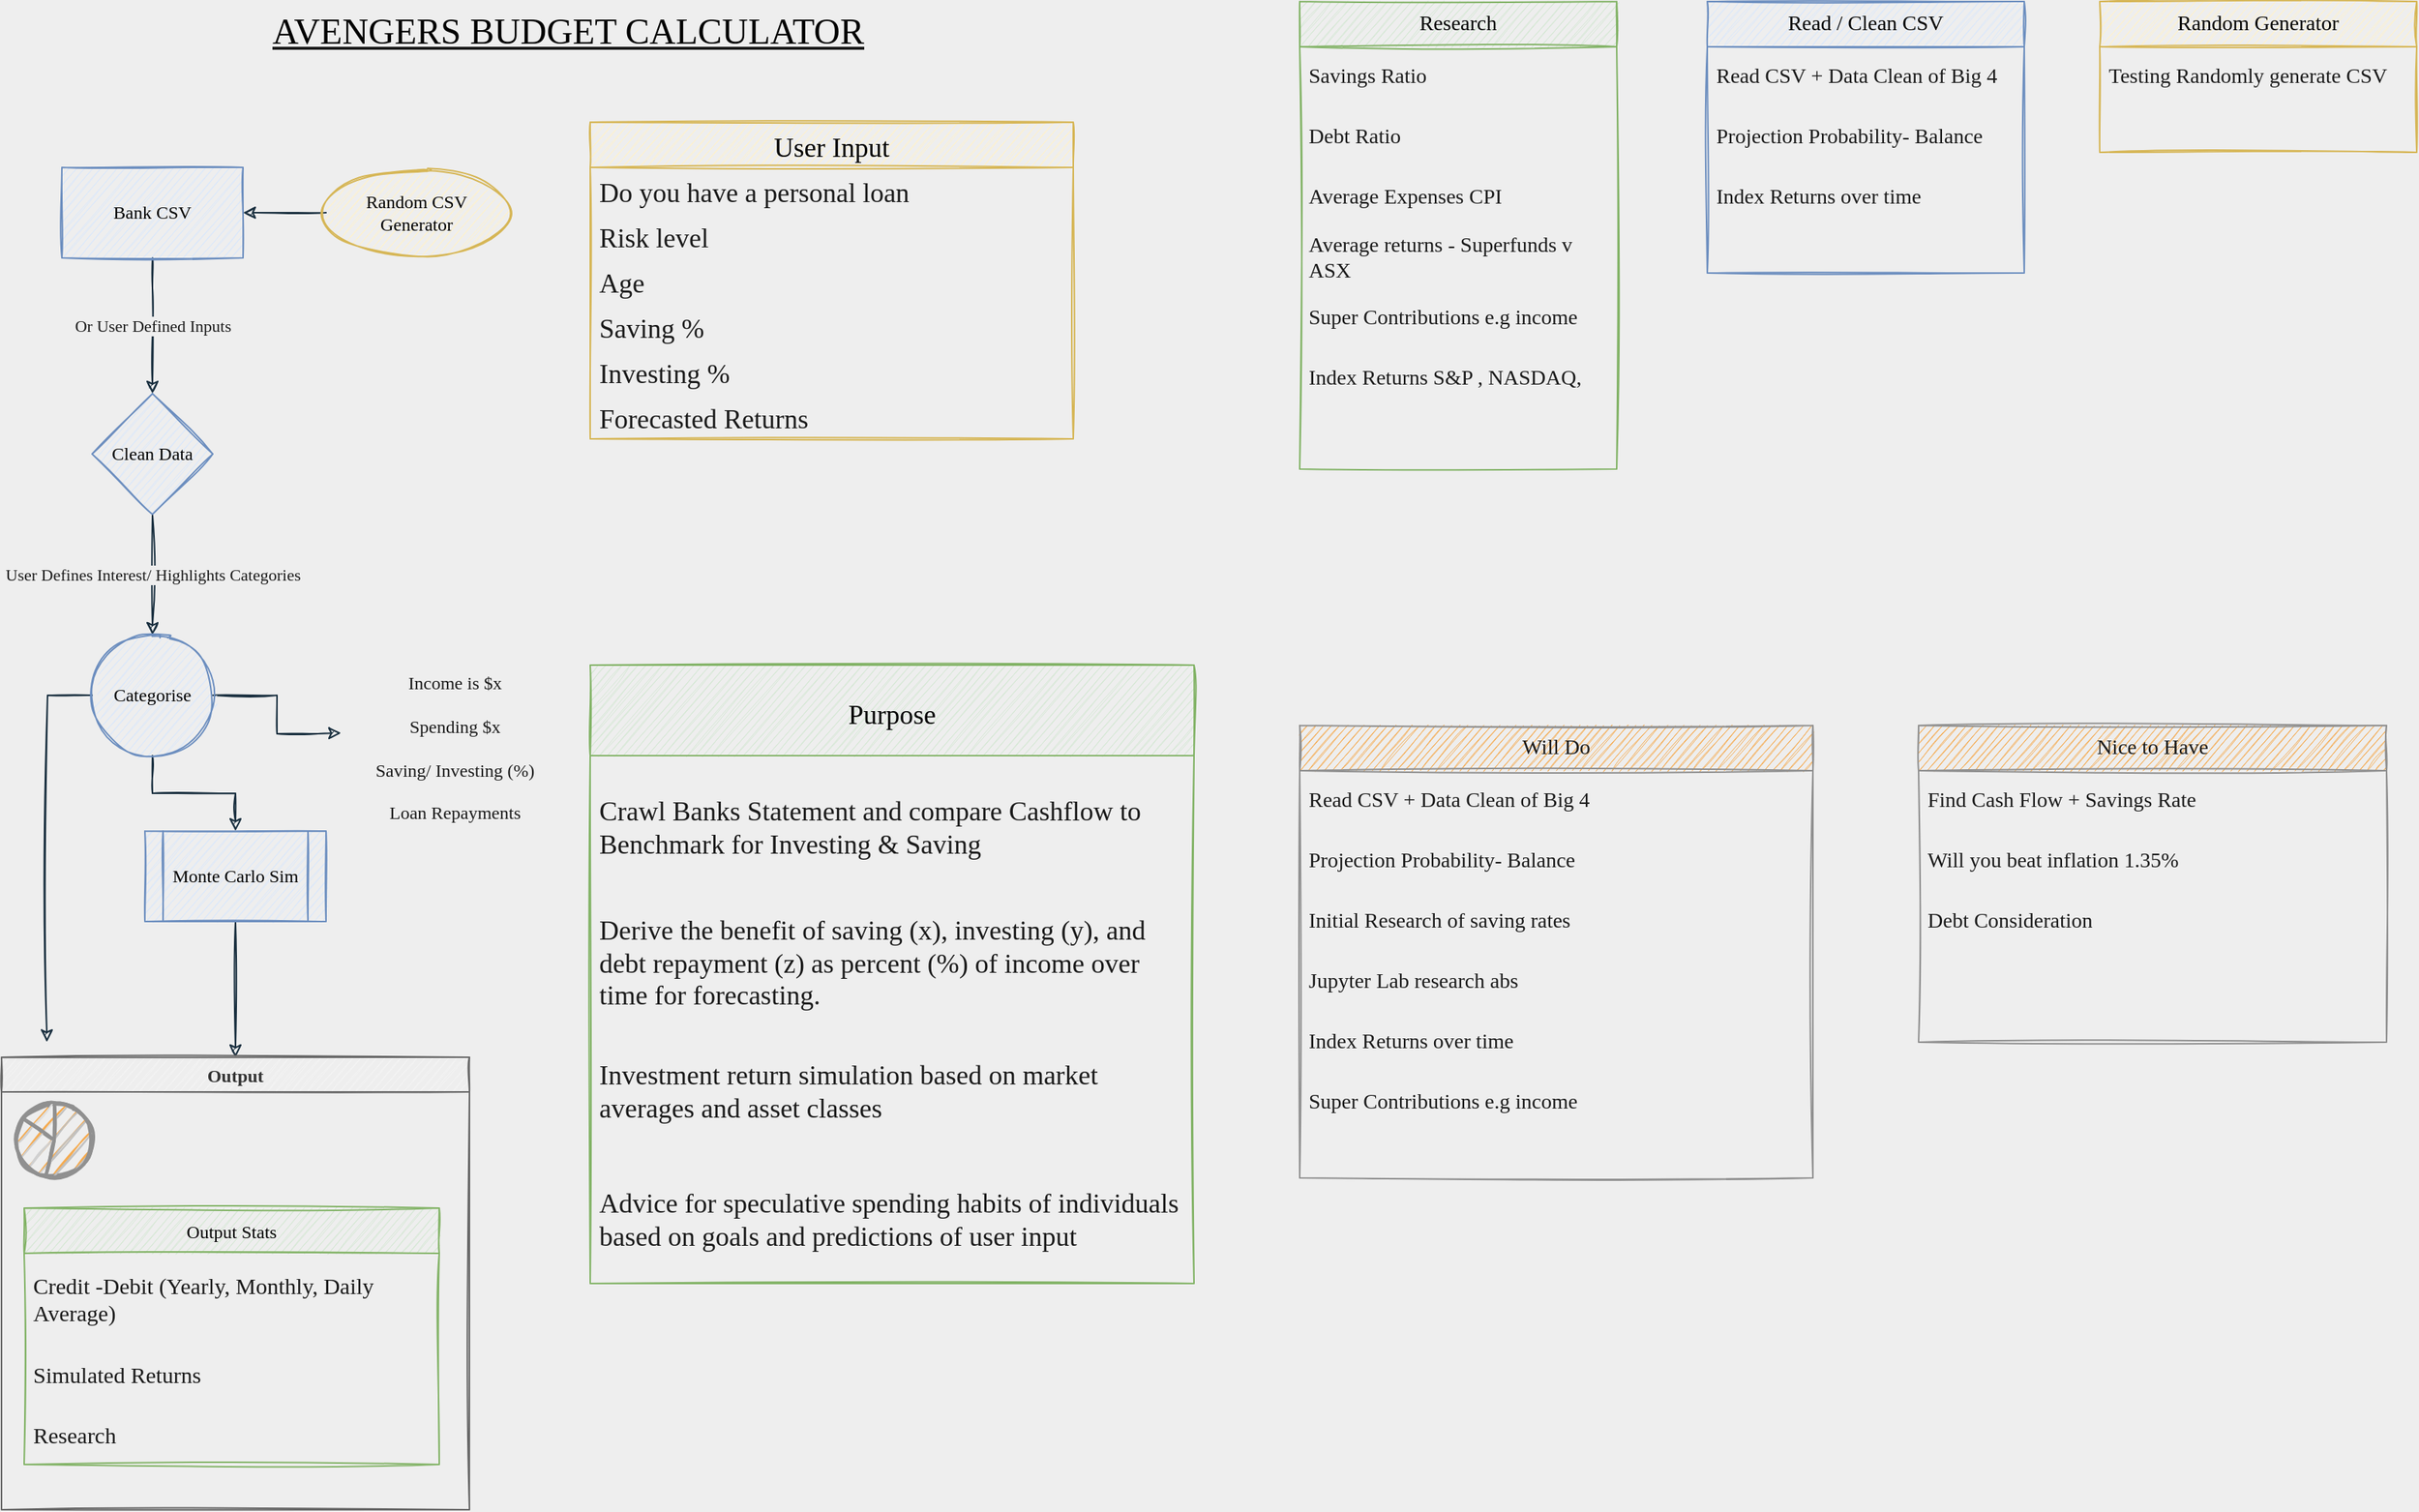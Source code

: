 <mxfile version="20.2.2" type="device"><diagram id="Wet3eArTHgoHT9oiHvvp" name="Page-1"><mxGraphModel dx="1422" dy="794" grid="1" gridSize="10" guides="1" tooltips="1" connect="1" arrows="1" fold="1" page="1" pageScale="1" pageWidth="850" pageHeight="1100" background="#EEEEEE" math="0" shadow="0"><root><mxCell id="0"/><mxCell id="1" parent="0"/><mxCell id="jEL5uD5viBJVlf_Czf7Q-4" value="Or User Defined Inputs" style="edgeStyle=orthogonalEdgeStyle;rounded=0;orthogonalLoop=1;jettySize=auto;html=1;fontFamily=Georgia;sketch=1;labelBackgroundColor=#EEEEEE;strokeColor=#182E3E;fontColor=#1A1A1A;" edge="1" parent="1" source="jEL5uD5viBJVlf_Czf7Q-2" target="jEL5uD5viBJVlf_Czf7Q-3"><mxGeometry relative="1" as="geometry"><Array as="points"><mxPoint x="150" y="230"/><mxPoint x="150" y="230"/></Array></mxGeometry></mxCell><mxCell id="jEL5uD5viBJVlf_Czf7Q-2" value="Bank CSV" style="rounded=0;whiteSpace=wrap;html=1;fontFamily=Georgia;sketch=1;fillColor=#dae8fc;strokeColor=#6c8ebf;" vertex="1" parent="1"><mxGeometry x="90" y="150" width="120" height="60" as="geometry"/></mxCell><mxCell id="jEL5uD5viBJVlf_Czf7Q-15" value="User Defines Interest/ Highlights Categories" style="edgeStyle=orthogonalEdgeStyle;rounded=0;orthogonalLoop=1;jettySize=auto;html=1;fontFamily=Georgia;sketch=1;labelBackgroundColor=#EEEEEE;strokeColor=#182E3E;fontColor=#1A1A1A;" edge="1" parent="1" source="jEL5uD5viBJVlf_Czf7Q-3" target="jEL5uD5viBJVlf_Czf7Q-10"><mxGeometry relative="1" as="geometry"/></mxCell><mxCell id="jEL5uD5viBJVlf_Czf7Q-3" value="Clean Data" style="rhombus;whiteSpace=wrap;html=1;fontFamily=Georgia;rounded=0;sketch=1;fillColor=#dae8fc;strokeColor=#6c8ebf;" vertex="1" parent="1"><mxGeometry x="110" y="300" width="80" height="80" as="geometry"/></mxCell><mxCell id="jEL5uD5viBJVlf_Czf7Q-5" value="Purpose" style="swimlane;fontStyle=0;childLayout=stackLayout;horizontal=1;startSize=60;horizontalStack=0;resizeParent=1;resizeParentMax=0;resizeLast=0;collapsible=1;marginBottom=0;fontFamily=Georgia;whiteSpace=wrap;spacingTop=5;fontSize=18;rounded=0;sketch=1;fillColor=#d5e8d4;strokeColor=#82b366;" vertex="1" parent="1"><mxGeometry x="440" y="480" width="400" height="410" as="geometry"/></mxCell><mxCell id="jEL5uD5viBJVlf_Czf7Q-147" value="Crawl Banks Statement and compare Cashflow to Benchmark for Investing &amp; Saving" style="text;strokeColor=none;fillColor=none;align=left;verticalAlign=middle;spacingLeft=4;spacingRight=4;overflow=hidden;points=[[0,0.5],[1,0.5]];portConstraint=eastwest;rotatable=0;fontFamily=Georgia;whiteSpace=wrap;spacingTop=5;fontSize=18;rounded=0;sketch=1;fontColor=#1A1A1A;" vertex="1" parent="jEL5uD5viBJVlf_Czf7Q-5"><mxGeometry y="60" width="400" height="90" as="geometry"/></mxCell><mxCell id="jEL5uD5viBJVlf_Czf7Q-148" value="Derive the benefit of saving (x), investing (y), and debt repayment (z) as percent (%) of income over time for forecasting." style="text;strokeColor=none;fillColor=none;align=left;verticalAlign=middle;spacingLeft=4;spacingRight=4;overflow=hidden;points=[[0,0.5],[1,0.5]];portConstraint=eastwest;rotatable=0;fontFamily=Georgia;whiteSpace=wrap;spacingTop=5;fontSize=18;rounded=0;sketch=1;fontColor=#1A1A1A;" vertex="1" parent="jEL5uD5viBJVlf_Czf7Q-5"><mxGeometry y="150" width="400" height="90" as="geometry"/></mxCell><mxCell id="jEL5uD5viBJVlf_Czf7Q-7" value="Investment return simulation based on market averages and asset classes" style="text;strokeColor=none;fillColor=none;align=left;verticalAlign=middle;spacingLeft=4;spacingRight=4;overflow=hidden;points=[[0,0.5],[1,0.5]];portConstraint=eastwest;rotatable=0;fontFamily=Georgia;whiteSpace=wrap;spacingTop=5;fontSize=18;rounded=0;sketch=1;fontColor=#1A1A1A;" vertex="1" parent="jEL5uD5viBJVlf_Czf7Q-5"><mxGeometry y="240" width="400" height="80" as="geometry"/></mxCell><mxCell id="jEL5uD5viBJVlf_Czf7Q-142" value="Advice for speculative spending habits of individuals based on goals and predictions of user input" style="text;strokeColor=none;fillColor=none;align=left;verticalAlign=middle;spacingLeft=4;spacingRight=4;overflow=hidden;points=[[0,0.5],[1,0.5]];portConstraint=eastwest;rotatable=0;fontFamily=Georgia;whiteSpace=wrap;spacingTop=5;fontSize=18;rounded=0;sketch=1;fontColor=#1A1A1A;" vertex="1" parent="jEL5uD5viBJVlf_Czf7Q-5"><mxGeometry y="320" width="400" height="90" as="geometry"/></mxCell><mxCell id="jEL5uD5viBJVlf_Czf7Q-66" style="edgeStyle=orthogonalEdgeStyle;rounded=0;orthogonalLoop=1;jettySize=auto;html=1;fontFamily=Georgia;sketch=1;labelBackgroundColor=#EEEEEE;strokeColor=#182E3E;fontColor=#1A1A1A;" edge="1" parent="1" source="jEL5uD5viBJVlf_Czf7Q-9" target="jEL5uD5viBJVlf_Czf7Q-54"><mxGeometry relative="1" as="geometry"/></mxCell><mxCell id="jEL5uD5viBJVlf_Czf7Q-9" value="Monte Carlo Sim" style="shape=process;whiteSpace=wrap;html=1;backgroundOutline=1;fontFamily=Georgia;rounded=0;sketch=1;fillColor=#dae8fc;strokeColor=#6c8ebf;" vertex="1" parent="1"><mxGeometry x="145" y="590" width="120" height="60" as="geometry"/></mxCell><mxCell id="jEL5uD5viBJVlf_Czf7Q-53" value="" style="edgeStyle=orthogonalEdgeStyle;rounded=0;orthogonalLoop=1;jettySize=auto;html=1;fontFamily=Georgia;sketch=1;labelBackgroundColor=#EEEEEE;strokeColor=#182E3E;fontColor=#1A1A1A;" edge="1" parent="1" source="jEL5uD5viBJVlf_Czf7Q-10" target="jEL5uD5viBJVlf_Czf7Q-9"><mxGeometry relative="1" as="geometry"/></mxCell><mxCell id="jEL5uD5viBJVlf_Czf7Q-136" value="" style="edgeStyle=orthogonalEdgeStyle;rounded=0;orthogonalLoop=1;jettySize=auto;html=1;fontFamily=Georgia;fontColor=#1A1A1A;sketch=1;labelBackgroundColor=#EEEEEE;strokeColor=#182E3E;" edge="1" parent="1" source="jEL5uD5viBJVlf_Czf7Q-10"><mxGeometry relative="1" as="geometry"><mxPoint x="275" y="525" as="targetPoint"/></mxGeometry></mxCell><mxCell id="jEL5uD5viBJVlf_Czf7Q-137" style="edgeStyle=orthogonalEdgeStyle;rounded=0;orthogonalLoop=1;jettySize=auto;html=1;fontFamily=Georgia;fontColor=#1A1A1A;sketch=1;labelBackgroundColor=#EEEEEE;strokeColor=#182E3E;" edge="1" parent="1" source="jEL5uD5viBJVlf_Czf7Q-10"><mxGeometry relative="1" as="geometry"><mxPoint x="80" y="730" as="targetPoint"/></mxGeometry></mxCell><mxCell id="jEL5uD5viBJVlf_Czf7Q-10" value="Categorise" style="ellipse;whiteSpace=wrap;html=1;aspect=fixed;fontFamily=Georgia;rounded=0;sketch=1;fillColor=#dae8fc;strokeColor=#6c8ebf;" vertex="1" parent="1"><mxGeometry x="110" y="460" width="80" height="80" as="geometry"/></mxCell><mxCell id="jEL5uD5viBJVlf_Czf7Q-43" value="User Input" style="swimlane;fontStyle=0;childLayout=stackLayout;horizontal=1;startSize=30;horizontalStack=0;resizeParent=1;resizeParentMax=0;resizeLast=0;collapsible=1;marginBottom=0;fontFamily=Georgia;fontSize=18;rounded=0;sketch=1;fillColor=#fff2cc;strokeColor=#d6b656;" vertex="1" parent="1"><mxGeometry x="440" y="120" width="320" height="210" as="geometry"/></mxCell><mxCell id="jEL5uD5viBJVlf_Czf7Q-45" value="Do you have a personal loan" style="text;strokeColor=none;fillColor=none;align=left;verticalAlign=middle;spacingLeft=4;spacingRight=4;overflow=hidden;points=[[0,0.5],[1,0.5]];portConstraint=eastwest;rotatable=0;fontFamily=Georgia;fontSize=18;rounded=0;sketch=1;fontColor=#1A1A1A;" vertex="1" parent="jEL5uD5viBJVlf_Czf7Q-43"><mxGeometry y="30" width="320" height="30" as="geometry"/></mxCell><mxCell id="jEL5uD5viBJVlf_Czf7Q-46" value="Risk level" style="text;strokeColor=none;fillColor=none;align=left;verticalAlign=middle;spacingLeft=4;spacingRight=4;overflow=hidden;points=[[0,0.5],[1,0.5]];portConstraint=eastwest;rotatable=0;fontFamily=Georgia;fontSize=18;rounded=0;sketch=1;fontColor=#1A1A1A;" vertex="1" parent="jEL5uD5viBJVlf_Czf7Q-43"><mxGeometry y="60" width="320" height="30" as="geometry"/></mxCell><mxCell id="jEL5uD5viBJVlf_Czf7Q-65" value="Age" style="text;strokeColor=none;fillColor=none;align=left;verticalAlign=middle;spacingLeft=4;spacingRight=4;overflow=hidden;points=[[0,0.5],[1,0.5]];portConstraint=eastwest;rotatable=0;fontFamily=Georgia;fontSize=18;rounded=0;sketch=1;fontColor=#1A1A1A;" vertex="1" parent="jEL5uD5viBJVlf_Czf7Q-43"><mxGeometry y="90" width="320" height="30" as="geometry"/></mxCell><mxCell id="jEL5uD5viBJVlf_Czf7Q-140" value="Saving %" style="text;strokeColor=none;fillColor=none;align=left;verticalAlign=middle;spacingLeft=4;spacingRight=4;overflow=hidden;points=[[0,0.5],[1,0.5]];portConstraint=eastwest;rotatable=0;fontFamily=Georgia;fontSize=18;rounded=0;sketch=1;fontColor=#1A1A1A;" vertex="1" parent="jEL5uD5viBJVlf_Czf7Q-43"><mxGeometry y="120" width="320" height="30" as="geometry"/></mxCell><mxCell id="jEL5uD5viBJVlf_Czf7Q-139" value="Investing %" style="text;strokeColor=none;fillColor=none;align=left;verticalAlign=middle;spacingLeft=4;spacingRight=4;overflow=hidden;points=[[0,0.5],[1,0.5]];portConstraint=eastwest;rotatable=0;fontFamily=Georgia;fontSize=18;rounded=0;sketch=1;fontColor=#1A1A1A;" vertex="1" parent="jEL5uD5viBJVlf_Czf7Q-43"><mxGeometry y="150" width="320" height="30" as="geometry"/></mxCell><mxCell id="jEL5uD5viBJVlf_Czf7Q-141" value="Forecasted Returns" style="text;strokeColor=none;fillColor=none;align=left;verticalAlign=middle;spacingLeft=4;spacingRight=4;overflow=hidden;points=[[0,0.5],[1,0.5]];portConstraint=eastwest;rotatable=0;fontFamily=Georgia;fontSize=18;rounded=0;sketch=1;fontColor=#1A1A1A;" vertex="1" parent="jEL5uD5viBJVlf_Czf7Q-43"><mxGeometry y="180" width="320" height="30" as="geometry"/></mxCell><mxCell id="jEL5uD5viBJVlf_Czf7Q-54" value="Output" style="swimlane;startSize=23;fontFamily=Georgia;rounded=0;sketch=1;fillColor=#f5f5f5;fontColor=#333333;strokeColor=#666666;" vertex="1" parent="1"><mxGeometry x="50" y="740" width="310" height="300" as="geometry"><mxRectangle x="50" y="620" width="140" height="30" as="alternateBounds"/></mxGeometry></mxCell><mxCell id="jEL5uD5viBJVlf_Czf7Q-52" value="" style="verticalLabelPosition=bottom;shadow=0;dashed=0;align=center;html=1;verticalAlign=top;strokeWidth=1;shape=mxgraph.mockup.graphics.pieChart;strokeColor=#909090;parts=10,20,35;partColors=#e0e0e0,#d0d0d0,#c0c0c0,#b0b0b0,#a0a0a0;strokeWidth=2;fontFamily=Georgia;rounded=0;sketch=1;fillColor=#F5AB50;fontColor=#1A1A1A;" vertex="1" parent="jEL5uD5viBJVlf_Czf7Q-54"><mxGeometry x="10" y="30" width="50" height="50" as="geometry"/></mxCell><mxCell id="jEL5uD5viBJVlf_Czf7Q-67" value="Output Stats" style="swimlane;fontStyle=0;childLayout=stackLayout;horizontal=1;startSize=30;horizontalStack=0;resizeParent=1;resizeParentMax=0;resizeLast=0;collapsible=1;marginBottom=0;fontFamily=Georgia;rounded=0;sketch=1;fillColor=#d5e8d4;strokeColor=#82b366;" vertex="1" parent="jEL5uD5viBJVlf_Czf7Q-54"><mxGeometry x="15" y="100" width="275" height="170" as="geometry"/></mxCell><mxCell id="jEL5uD5viBJVlf_Czf7Q-68" value="Credit -Debit (Yearly, Monthly, Daily Average)" style="text;strokeColor=none;fillColor=none;align=left;verticalAlign=middle;spacingLeft=4;spacingRight=4;overflow=hidden;points=[[0,0.5],[1,0.5]];portConstraint=eastwest;rotatable=0;fontFamily=Georgia;rounded=0;sketch=1;fontColor=#1A1A1A;fontSize=15;whiteSpace=wrap;" vertex="1" parent="jEL5uD5viBJVlf_Czf7Q-67"><mxGeometry y="30" width="275" height="60" as="geometry"/></mxCell><mxCell id="jEL5uD5viBJVlf_Czf7Q-69" value="Simulated Returns" style="text;strokeColor=none;fillColor=none;align=left;verticalAlign=middle;spacingLeft=4;spacingRight=4;overflow=hidden;points=[[0,0.5],[1,0.5]];portConstraint=eastwest;rotatable=0;fontFamily=Georgia;rounded=0;sketch=1;fontColor=#1A1A1A;fontSize=15;whiteSpace=wrap;" vertex="1" parent="jEL5uD5viBJVlf_Czf7Q-67"><mxGeometry y="90" width="275" height="40" as="geometry"/></mxCell><mxCell id="jEL5uD5viBJVlf_Czf7Q-70" value="Research" style="text;strokeColor=none;fillColor=none;align=left;verticalAlign=middle;spacingLeft=4;spacingRight=4;overflow=hidden;points=[[0,0.5],[1,0.5]];portConstraint=eastwest;rotatable=0;fontFamily=Georgia;rounded=0;sketch=1;fontColor=#1A1A1A;fontSize=15;whiteSpace=wrap;" vertex="1" parent="jEL5uD5viBJVlf_Czf7Q-67"><mxGeometry y="130" width="275" height="40" as="geometry"/></mxCell><mxCell id="jEL5uD5viBJVlf_Czf7Q-82" value="Will Do" style="swimlane;fontStyle=0;childLayout=stackLayout;horizontal=1;startSize=30;horizontalStack=0;resizeParent=1;resizeParentMax=0;resizeLast=0;collapsible=1;marginBottom=0;fontFamily=Georgia;rounded=0;sketch=1;fillColor=#F5AB50;strokeColor=#909090;fontColor=#1A1A1A;fontSize=14;whiteSpace=wrap;" vertex="1" parent="1"><mxGeometry x="910" y="520" width="340" height="300" as="geometry"/></mxCell><mxCell id="jEL5uD5viBJVlf_Czf7Q-83" value="Read CSV + Data Clean of Big 4" style="text;strokeColor=none;fillColor=none;align=left;verticalAlign=middle;spacingLeft=4;spacingRight=4;overflow=hidden;points=[[0,0.5],[1,0.5]];portConstraint=eastwest;rotatable=0;fontFamily=Georgia;rounded=0;sketch=1;fontColor=#1A1A1A;fontSize=14;whiteSpace=wrap;" vertex="1" parent="jEL5uD5viBJVlf_Czf7Q-82"><mxGeometry y="30" width="340" height="40" as="geometry"/></mxCell><mxCell id="jEL5uD5viBJVlf_Czf7Q-85" value="Projection Probability- Balance" style="text;strokeColor=none;fillColor=none;align=left;verticalAlign=middle;spacingLeft=4;spacingRight=4;overflow=hidden;points=[[0,0.5],[1,0.5]];portConstraint=eastwest;rotatable=0;fontFamily=Georgia;rounded=0;sketch=1;fontColor=#1A1A1A;fontSize=14;whiteSpace=wrap;" vertex="1" parent="jEL5uD5viBJVlf_Czf7Q-82"><mxGeometry y="70" width="340" height="40" as="geometry"/></mxCell><mxCell id="jEL5uD5viBJVlf_Czf7Q-87" value="Initial Research of saving rates" style="text;strokeColor=none;fillColor=none;align=left;verticalAlign=middle;spacingLeft=4;spacingRight=4;overflow=hidden;points=[[0,0.5],[1,0.5]];portConstraint=eastwest;rotatable=0;fontFamily=Georgia;rounded=0;sketch=1;fontColor=#1A1A1A;fontSize=14;whiteSpace=wrap;" vertex="1" parent="jEL5uD5viBJVlf_Czf7Q-82"><mxGeometry y="110" width="340" height="40" as="geometry"/></mxCell><mxCell id="jEL5uD5viBJVlf_Czf7Q-89" value="Jupyter Lab research abs" style="text;strokeColor=none;fillColor=none;align=left;verticalAlign=middle;spacingLeft=4;spacingRight=4;overflow=hidden;points=[[0,0.5],[1,0.5]];portConstraint=eastwest;rotatable=0;fontFamily=Georgia;rounded=0;sketch=1;fontColor=#1A1A1A;fontSize=14;whiteSpace=wrap;" vertex="1" parent="jEL5uD5viBJVlf_Czf7Q-82"><mxGeometry y="150" width="340" height="40" as="geometry"/></mxCell><mxCell id="jEL5uD5viBJVlf_Czf7Q-90" value="Index Returns over time" style="text;strokeColor=none;fillColor=none;align=left;verticalAlign=middle;spacingLeft=4;spacingRight=4;overflow=hidden;points=[[0,0.5],[1,0.5]];portConstraint=eastwest;rotatable=0;fontFamily=Georgia;rounded=0;sketch=1;fontColor=#1A1A1A;fontSize=14;whiteSpace=wrap;" vertex="1" parent="jEL5uD5viBJVlf_Czf7Q-82"><mxGeometry y="190" width="340" height="40" as="geometry"/></mxCell><mxCell id="jEL5uD5viBJVlf_Czf7Q-92" value="Super Contributions e.g income " style="text;strokeColor=none;fillColor=none;align=left;verticalAlign=middle;spacingLeft=4;spacingRight=4;overflow=hidden;points=[[0,0.5],[1,0.5]];portConstraint=eastwest;rotatable=0;fontFamily=Georgia;rounded=0;sketch=1;fontColor=#1A1A1A;fontSize=14;whiteSpace=wrap;" vertex="1" parent="jEL5uD5viBJVlf_Czf7Q-82"><mxGeometry y="230" width="340" height="40" as="geometry"/></mxCell><mxCell id="jEL5uD5viBJVlf_Czf7Q-93" style="text;strokeColor=none;fillColor=none;align=left;verticalAlign=middle;spacingLeft=4;spacingRight=4;overflow=hidden;points=[[0,0.5],[1,0.5]];portConstraint=eastwest;rotatable=0;fontFamily=Georgia;rounded=0;sketch=1;fontColor=#1A1A1A;fontSize=14;whiteSpace=wrap;" vertex="1" parent="jEL5uD5viBJVlf_Czf7Q-82"><mxGeometry y="270" width="340" height="30" as="geometry"/></mxCell><mxCell id="jEL5uD5viBJVlf_Czf7Q-94" value="Nice to Have" style="swimlane;fontStyle=0;childLayout=stackLayout;horizontal=1;startSize=30;horizontalStack=0;resizeParent=1;resizeParentMax=0;resizeLast=0;collapsible=1;marginBottom=0;fontFamily=Georgia;rounded=0;sketch=1;fillColor=#F5AB50;strokeColor=#909090;fontColor=#1A1A1A;fontSize=14;whiteSpace=wrap;" vertex="1" parent="1"><mxGeometry x="1320" y="520" width="310" height="210" as="geometry"/></mxCell><mxCell id="jEL5uD5viBJVlf_Czf7Q-96" value="Find Cash Flow + Savings Rate " style="text;strokeColor=none;fillColor=none;align=left;verticalAlign=middle;spacingLeft=4;spacingRight=4;overflow=hidden;points=[[0,0.5],[1,0.5]];portConstraint=eastwest;rotatable=0;fontFamily=Georgia;rounded=0;sketch=1;fontColor=#1A1A1A;fontSize=14;whiteSpace=wrap;" vertex="1" parent="jEL5uD5viBJVlf_Czf7Q-94"><mxGeometry y="30" width="310" height="40" as="geometry"/></mxCell><mxCell id="jEL5uD5viBJVlf_Czf7Q-98" value="Will you beat inflation 1.35%" style="text;strokeColor=none;fillColor=none;align=left;verticalAlign=middle;spacingLeft=4;spacingRight=4;overflow=hidden;points=[[0,0.5],[1,0.5]];portConstraint=eastwest;rotatable=0;fontFamily=Georgia;rounded=0;sketch=1;fontColor=#1A1A1A;fontSize=14;whiteSpace=wrap;" vertex="1" parent="jEL5uD5viBJVlf_Czf7Q-94"><mxGeometry y="70" width="310" height="40" as="geometry"/></mxCell><mxCell id="jEL5uD5viBJVlf_Czf7Q-100" value="Debt Consideration" style="text;strokeColor=none;fillColor=none;align=left;verticalAlign=middle;spacingLeft=4;spacingRight=4;overflow=hidden;points=[[0,0.5],[1,0.5]];portConstraint=eastwest;rotatable=0;fontFamily=Georgia;rounded=0;sketch=1;fontColor=#1A1A1A;fontSize=14;whiteSpace=wrap;" vertex="1" parent="jEL5uD5viBJVlf_Czf7Q-94"><mxGeometry y="110" width="310" height="40" as="geometry"/></mxCell><mxCell id="jEL5uD5viBJVlf_Czf7Q-102" style="text;strokeColor=none;fillColor=none;align=left;verticalAlign=middle;spacingLeft=4;spacingRight=4;overflow=hidden;points=[[0,0.5],[1,0.5]];portConstraint=eastwest;rotatable=0;fontFamily=Georgia;rounded=0;sketch=1;fontColor=#1A1A1A;fontSize=14;whiteSpace=wrap;" vertex="1" parent="jEL5uD5viBJVlf_Czf7Q-94"><mxGeometry y="150" width="310" height="30" as="geometry"/></mxCell><mxCell id="jEL5uD5viBJVlf_Czf7Q-103" style="text;strokeColor=none;fillColor=none;align=left;verticalAlign=middle;spacingLeft=4;spacingRight=4;overflow=hidden;points=[[0,0.5],[1,0.5]];portConstraint=eastwest;rotatable=0;fontFamily=Georgia;rounded=0;sketch=1;fontColor=#1A1A1A;fontSize=14;whiteSpace=wrap;" vertex="1" parent="jEL5uD5viBJVlf_Czf7Q-94"><mxGeometry y="180" width="310" height="30" as="geometry"/></mxCell><mxCell id="jEL5uD5viBJVlf_Czf7Q-106" value="Income is $x&lt;br&gt;&lt;br&gt;Spending $x&lt;br&gt;&lt;br&gt;Saving/ Investing (%)&lt;br&gt;&lt;br&gt;Loan Repayments" style="text;html=1;align=center;verticalAlign=middle;resizable=0;points=[];autosize=1;strokeColor=none;fillColor=none;fontFamily=Georgia;rounded=0;sketch=1;fontColor=#1A1A1A;" vertex="1" parent="1"><mxGeometry x="280" y="480" width="140" height="110" as="geometry"/></mxCell><mxCell id="jEL5uD5viBJVlf_Czf7Q-107" value="Research" style="swimlane;fontStyle=0;childLayout=stackLayout;horizontal=1;startSize=30;horizontalStack=0;resizeParent=1;resizeParentMax=0;resizeLast=0;collapsible=1;marginBottom=0;fontFamily=Georgia;rounded=0;sketch=1;fillColor=#d5e8d4;strokeColor=#82b366;fontSize=14;whiteSpace=wrap;" vertex="1" parent="1"><mxGeometry x="910" y="40" width="210" height="310" as="geometry"/></mxCell><mxCell id="jEL5uD5viBJVlf_Czf7Q-111" value="Savings Ratio" style="text;strokeColor=none;fillColor=none;align=left;verticalAlign=middle;spacingLeft=4;spacingRight=4;overflow=hidden;points=[[0,0.5],[1,0.5]];portConstraint=eastwest;rotatable=0;fontColor=#1A1A1A;labelBackgroundColor=#EEEEEE;fontFamily=Georgia;rounded=0;sketch=1;fontSize=14;whiteSpace=wrap;" vertex="1" parent="jEL5uD5viBJVlf_Czf7Q-107"><mxGeometry y="30" width="210" height="40" as="geometry"/></mxCell><mxCell id="jEL5uD5viBJVlf_Czf7Q-116" value="Debt Ratio" style="text;strokeColor=none;fillColor=none;align=left;verticalAlign=middle;spacingLeft=4;spacingRight=4;overflow=hidden;points=[[0,0.5],[1,0.5]];portConstraint=eastwest;rotatable=0;fontColor=#1A1A1A;labelBackgroundColor=#EEEEEE;fontFamily=Georgia;rounded=0;sketch=1;fontSize=14;whiteSpace=wrap;" vertex="1" parent="jEL5uD5viBJVlf_Czf7Q-107"><mxGeometry y="70" width="210" height="40" as="geometry"/></mxCell><mxCell id="jEL5uD5viBJVlf_Czf7Q-112" value="Average Expenses CPI" style="text;strokeColor=none;fillColor=none;align=left;verticalAlign=middle;spacingLeft=4;spacingRight=4;overflow=hidden;points=[[0,0.5],[1,0.5]];portConstraint=eastwest;rotatable=0;fontFamily=Georgia;rounded=0;sketch=1;fontColor=#1A1A1A;fontSize=14;whiteSpace=wrap;" vertex="1" parent="jEL5uD5viBJVlf_Czf7Q-107"><mxGeometry y="110" width="210" height="40" as="geometry"/></mxCell><mxCell id="jEL5uD5viBJVlf_Czf7Q-113" value="Average returns - Superfunds v ASX" style="text;strokeColor=none;fillColor=none;align=left;verticalAlign=middle;spacingLeft=4;spacingRight=4;overflow=hidden;points=[[0,0.5],[1,0.5]];portConstraint=eastwest;rotatable=0;fontFamily=Georgia;rounded=0;sketch=1;fontColor=#1A1A1A;fontSize=14;whiteSpace=wrap;" vertex="1" parent="jEL5uD5viBJVlf_Czf7Q-107"><mxGeometry y="150" width="210" height="40" as="geometry"/></mxCell><mxCell id="jEL5uD5viBJVlf_Czf7Q-114" value="Super Contributions e.g income " style="text;strokeColor=none;fillColor=none;align=left;verticalAlign=middle;spacingLeft=4;spacingRight=4;overflow=hidden;points=[[0,0.5],[1,0.5]];portConstraint=eastwest;rotatable=0;fontFamily=Georgia;rounded=0;sketch=1;fontColor=#1A1A1A;fontSize=14;whiteSpace=wrap;" vertex="1" parent="jEL5uD5viBJVlf_Czf7Q-107"><mxGeometry y="190" width="210" height="40" as="geometry"/></mxCell><mxCell id="jEL5uD5viBJVlf_Czf7Q-115" value="Index Returns S&amp;P , NASDAQ, " style="text;strokeColor=none;fillColor=none;align=left;verticalAlign=middle;spacingLeft=4;spacingRight=4;overflow=hidden;points=[[0,0.5],[1,0.5]];portConstraint=eastwest;rotatable=0;labelBackgroundColor=#EEEEEE;fontColor=#1A1A1A;fontFamily=Georgia;rounded=0;sketch=1;fontSize=14;whiteSpace=wrap;" vertex="1" parent="jEL5uD5viBJVlf_Czf7Q-107"><mxGeometry y="230" width="210" height="40" as="geometry"/></mxCell><mxCell id="jEL5uD5viBJVlf_Czf7Q-146" style="text;strokeColor=none;fillColor=none;align=left;verticalAlign=middle;spacingLeft=4;spacingRight=4;overflow=hidden;points=[[0,0.5],[1,0.5]];portConstraint=eastwest;rotatable=0;labelBackgroundColor=#EEEEEE;fontColor=#1A1A1A;fontFamily=Georgia;rounded=0;sketch=1;fontSize=14;whiteSpace=wrap;" vertex="1" parent="jEL5uD5viBJVlf_Czf7Q-107"><mxGeometry y="270" width="210" height="40" as="geometry"/></mxCell><mxCell id="jEL5uD5viBJVlf_Czf7Q-117" value="&lt;font color=&quot;#000000&quot; style=&quot;font-size: 24px;&quot;&gt;AVENGERS BUDGET CALCULATOR&lt;/font&gt;" style="text;html=1;align=center;verticalAlign=middle;resizable=0;points=[];autosize=1;strokeColor=none;fillColor=none;fontColor=#1A1A1A;fontFamily=Georgia;fontSize=24;fontStyle=4;rounded=0;sketch=1;" vertex="1" parent="1"><mxGeometry x="215" y="40" width="420" height="40" as="geometry"/></mxCell><mxCell id="jEL5uD5viBJVlf_Czf7Q-118" value="Read / Clean CSV" style="swimlane;fontStyle=0;childLayout=stackLayout;horizontal=1;startSize=30;horizontalStack=0;resizeParent=1;resizeParentMax=0;resizeLast=0;collapsible=1;marginBottom=0;fontFamily=Georgia;rounded=0;sketch=1;fillColor=#dae8fc;strokeColor=#6c8ebf;fontSize=14;whiteSpace=wrap;" vertex="1" parent="1"><mxGeometry x="1180" y="40" width="210" height="180" as="geometry"/></mxCell><mxCell id="jEL5uD5viBJVlf_Czf7Q-119" value="Read CSV + Data Clean of Big 4" style="text;strokeColor=none;fillColor=none;align=left;verticalAlign=middle;spacingLeft=4;spacingRight=4;overflow=hidden;points=[[0,0.5],[1,0.5]];portConstraint=eastwest;rotatable=0;fontFamily=Georgia;rounded=0;sketch=1;fontColor=#1A1A1A;fontSize=14;whiteSpace=wrap;" vertex="1" parent="jEL5uD5viBJVlf_Czf7Q-118"><mxGeometry y="30" width="210" height="40" as="geometry"/></mxCell><mxCell id="jEL5uD5viBJVlf_Czf7Q-120" value="Projection Probability- Balance" style="text;strokeColor=none;fillColor=none;align=left;verticalAlign=middle;spacingLeft=4;spacingRight=4;overflow=hidden;points=[[0,0.5],[1,0.5]];portConstraint=eastwest;rotatable=0;fontFamily=Georgia;rounded=0;sketch=1;fontColor=#1A1A1A;fontSize=14;whiteSpace=wrap;" vertex="1" parent="jEL5uD5viBJVlf_Czf7Q-118"><mxGeometry y="70" width="210" height="40" as="geometry"/></mxCell><mxCell id="jEL5uD5viBJVlf_Czf7Q-123" value="Index Returns over time" style="text;strokeColor=none;fillColor=none;align=left;verticalAlign=middle;spacingLeft=4;spacingRight=4;overflow=hidden;points=[[0,0.5],[1,0.5]];portConstraint=eastwest;rotatable=0;fontFamily=Georgia;rounded=0;sketch=1;fontColor=#1A1A1A;fontSize=14;whiteSpace=wrap;" vertex="1" parent="jEL5uD5viBJVlf_Czf7Q-118"><mxGeometry y="110" width="210" height="40" as="geometry"/></mxCell><mxCell id="jEL5uD5viBJVlf_Czf7Q-125" style="text;strokeColor=none;fillColor=none;align=left;verticalAlign=middle;spacingLeft=4;spacingRight=4;overflow=hidden;points=[[0,0.5],[1,0.5]];portConstraint=eastwest;rotatable=0;fontFamily=Georgia;rounded=0;sketch=1;fontColor=#1A1A1A;fontSize=14;whiteSpace=wrap;" vertex="1" parent="jEL5uD5viBJVlf_Czf7Q-118"><mxGeometry y="150" width="210" height="30" as="geometry"/></mxCell><mxCell id="jEL5uD5viBJVlf_Czf7Q-127" value="Random Generator" style="swimlane;fontStyle=0;childLayout=stackLayout;horizontal=1;startSize=30;horizontalStack=0;resizeParent=1;resizeParentMax=0;resizeLast=0;collapsible=1;marginBottom=0;fontFamily=Georgia;rounded=0;sketch=1;fillColor=#fff2cc;strokeColor=#d6b656;fontSize=14;whiteSpace=wrap;" vertex="1" parent="1"><mxGeometry x="1440" y="40" width="210" height="100" as="geometry"/></mxCell><mxCell id="jEL5uD5viBJVlf_Czf7Q-128" value="Testing Randomly generate CSV" style="text;strokeColor=none;fillColor=none;align=left;verticalAlign=middle;spacingLeft=4;spacingRight=4;overflow=hidden;points=[[0,0.5],[1,0.5]];portConstraint=eastwest;rotatable=0;fontFamily=Georgia;rounded=0;sketch=1;fontColor=#1A1A1A;fontSize=14;whiteSpace=wrap;" vertex="1" parent="jEL5uD5viBJVlf_Czf7Q-127"><mxGeometry y="30" width="210" height="40" as="geometry"/></mxCell><mxCell id="jEL5uD5viBJVlf_Czf7Q-134" style="text;strokeColor=none;fillColor=none;align=left;verticalAlign=middle;spacingLeft=4;spacingRight=4;overflow=hidden;points=[[0,0.5],[1,0.5]];portConstraint=eastwest;rotatable=0;fontFamily=Georgia;rounded=0;sketch=1;fontColor=#1A1A1A;fontSize=14;whiteSpace=wrap;" vertex="1" parent="jEL5uD5viBJVlf_Czf7Q-127"><mxGeometry y="70" width="210" height="30" as="geometry"/></mxCell><mxCell id="jEL5uD5viBJVlf_Czf7Q-145" value="" style="edgeStyle=orthogonalEdgeStyle;rounded=0;orthogonalLoop=1;jettySize=auto;html=1;fontFamily=Georgia;fontSize=18;fontColor=#1A1A1A;sketch=1;labelBackgroundColor=#EEEEEE;strokeColor=#182E3E;" edge="1" parent="1" source="jEL5uD5viBJVlf_Czf7Q-143" target="jEL5uD5viBJVlf_Czf7Q-2"><mxGeometry relative="1" as="geometry"/></mxCell><mxCell id="jEL5uD5viBJVlf_Czf7Q-143" value="Random CSV&lt;br&gt;Generator" style="ellipse;whiteSpace=wrap;html=1;fontFamily=Georgia;rounded=0;sketch=1;fillColor=#fff2cc;strokeColor=#d6b656;" vertex="1" parent="1"><mxGeometry x="265" y="150" width="120" height="60" as="geometry"/></mxCell></root></mxGraphModel></diagram></mxfile>